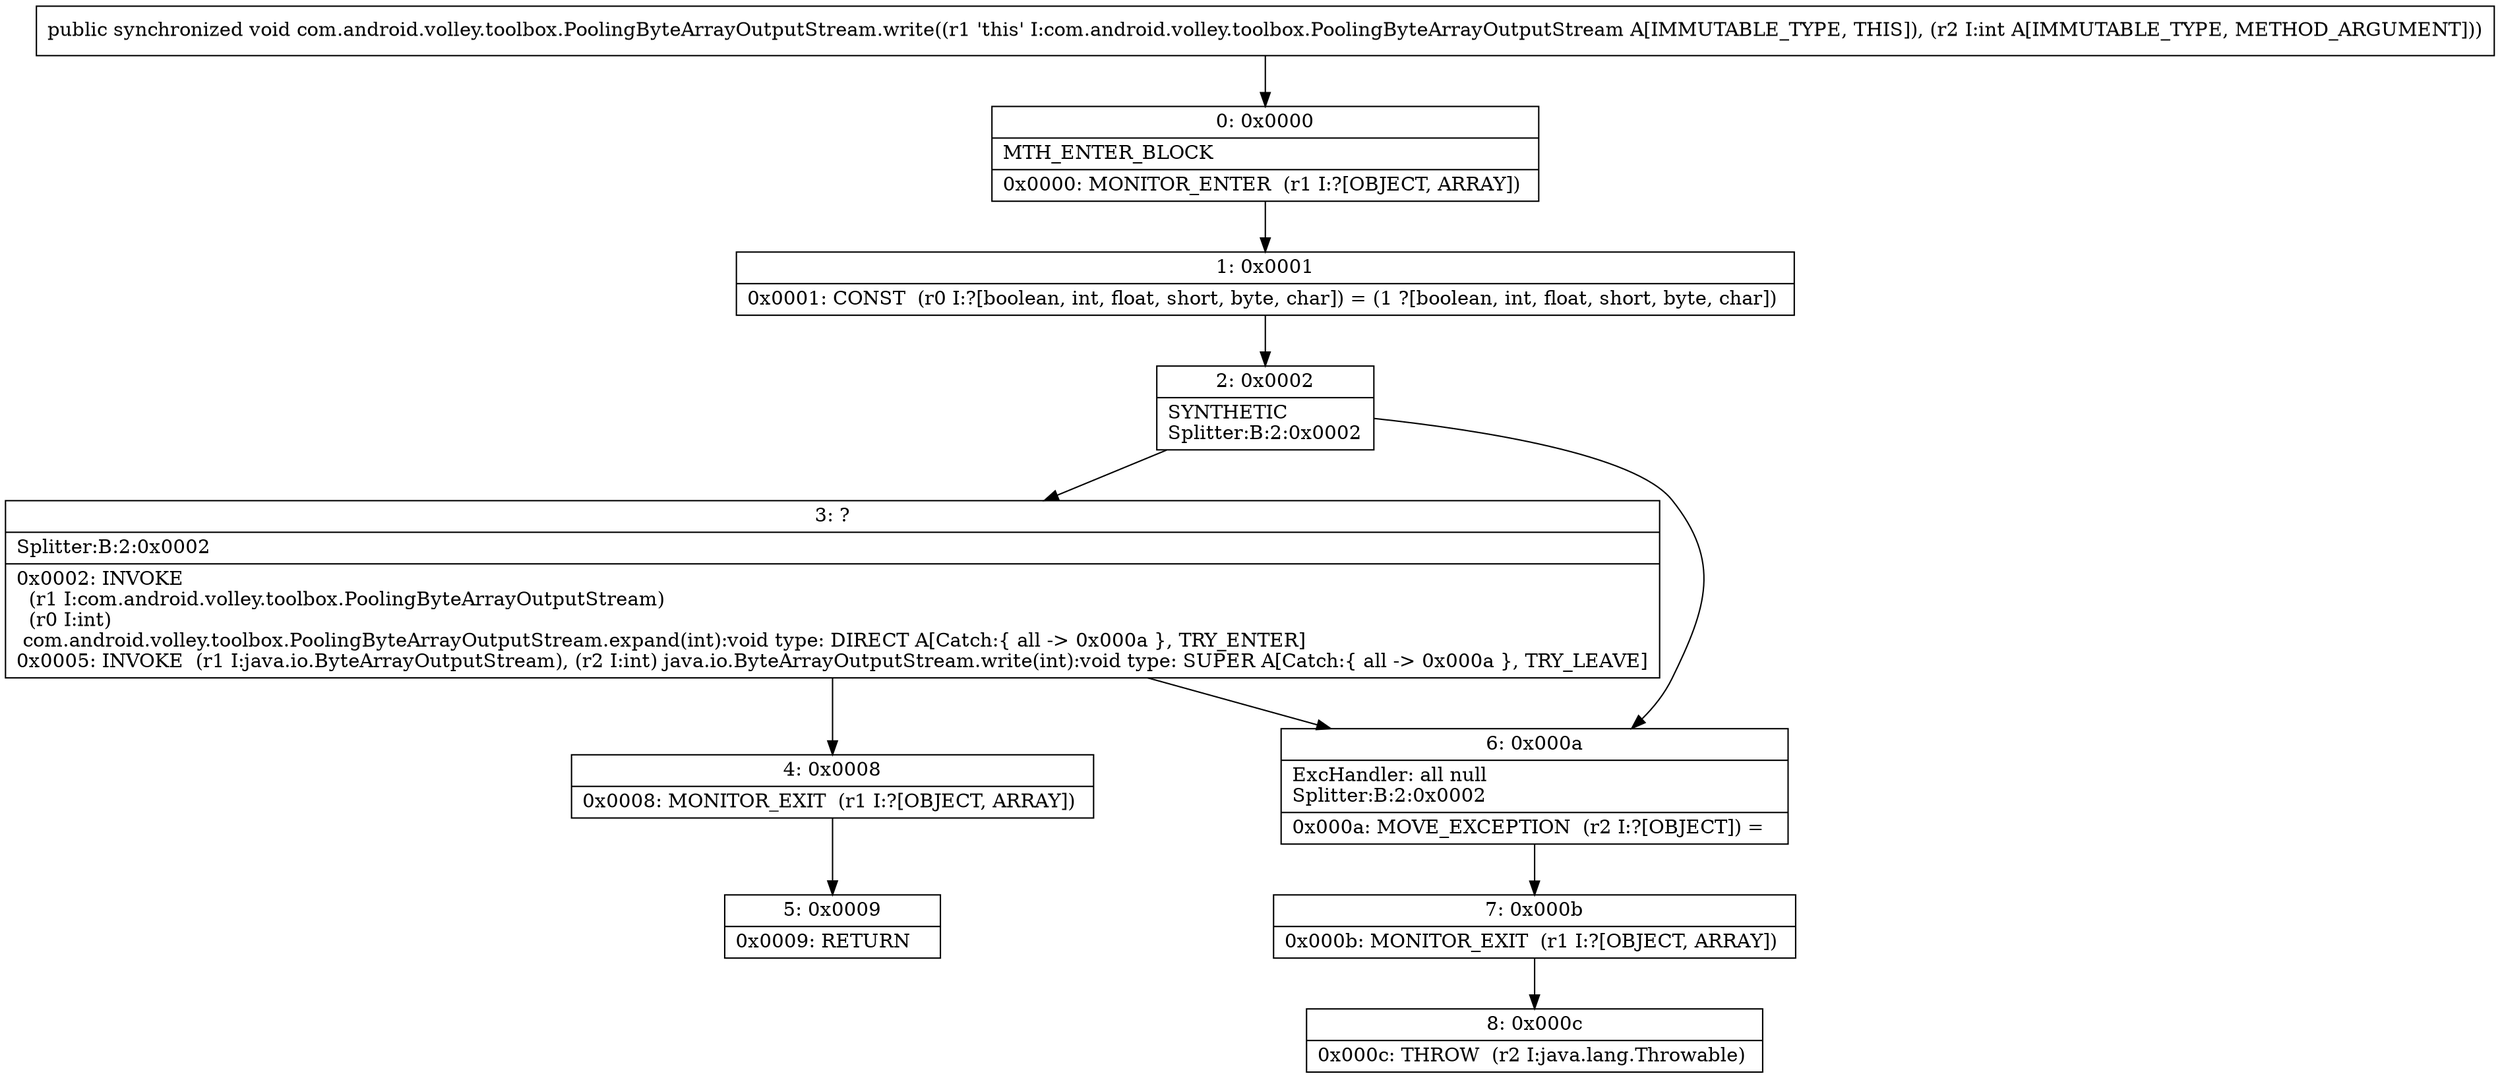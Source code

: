 digraph "CFG forcom.android.volley.toolbox.PoolingByteArrayOutputStream.write(I)V" {
Node_0 [shape=record,label="{0\:\ 0x0000|MTH_ENTER_BLOCK\l|0x0000: MONITOR_ENTER  (r1 I:?[OBJECT, ARRAY]) \l}"];
Node_1 [shape=record,label="{1\:\ 0x0001|0x0001: CONST  (r0 I:?[boolean, int, float, short, byte, char]) = (1 ?[boolean, int, float, short, byte, char]) \l}"];
Node_2 [shape=record,label="{2\:\ 0x0002|SYNTHETIC\lSplitter:B:2:0x0002\l}"];
Node_3 [shape=record,label="{3\:\ ?|Splitter:B:2:0x0002\l|0x0002: INVOKE  \l  (r1 I:com.android.volley.toolbox.PoolingByteArrayOutputStream)\l  (r0 I:int)\l com.android.volley.toolbox.PoolingByteArrayOutputStream.expand(int):void type: DIRECT A[Catch:\{ all \-\> 0x000a \}, TRY_ENTER]\l0x0005: INVOKE  (r1 I:java.io.ByteArrayOutputStream), (r2 I:int) java.io.ByteArrayOutputStream.write(int):void type: SUPER A[Catch:\{ all \-\> 0x000a \}, TRY_LEAVE]\l}"];
Node_4 [shape=record,label="{4\:\ 0x0008|0x0008: MONITOR_EXIT  (r1 I:?[OBJECT, ARRAY]) \l}"];
Node_5 [shape=record,label="{5\:\ 0x0009|0x0009: RETURN   \l}"];
Node_6 [shape=record,label="{6\:\ 0x000a|ExcHandler: all null\lSplitter:B:2:0x0002\l|0x000a: MOVE_EXCEPTION  (r2 I:?[OBJECT]) =  \l}"];
Node_7 [shape=record,label="{7\:\ 0x000b|0x000b: MONITOR_EXIT  (r1 I:?[OBJECT, ARRAY]) \l}"];
Node_8 [shape=record,label="{8\:\ 0x000c|0x000c: THROW  (r2 I:java.lang.Throwable) \l}"];
MethodNode[shape=record,label="{public synchronized void com.android.volley.toolbox.PoolingByteArrayOutputStream.write((r1 'this' I:com.android.volley.toolbox.PoolingByteArrayOutputStream A[IMMUTABLE_TYPE, THIS]), (r2 I:int A[IMMUTABLE_TYPE, METHOD_ARGUMENT])) }"];
MethodNode -> Node_0;
Node_0 -> Node_1;
Node_1 -> Node_2;
Node_2 -> Node_3;
Node_2 -> Node_6;
Node_3 -> Node_4;
Node_3 -> Node_6;
Node_4 -> Node_5;
Node_6 -> Node_7;
Node_7 -> Node_8;
}

